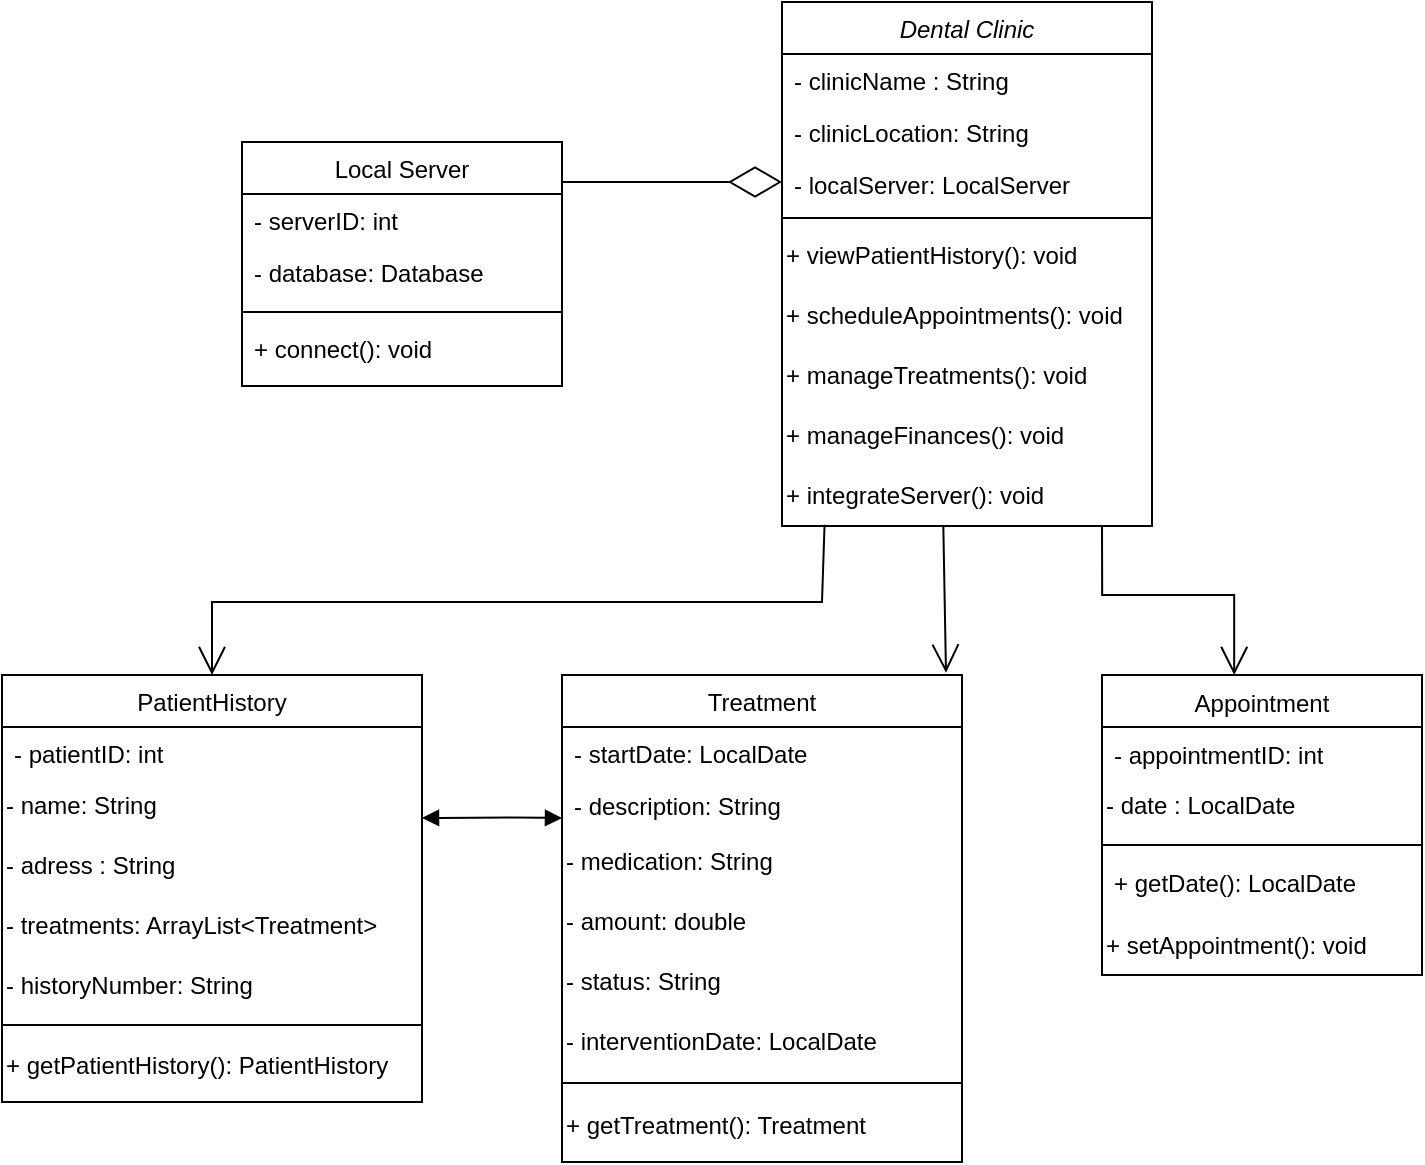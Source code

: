 <mxfile>
    <diagram id="jvQ5TTj0yvEQbc_P4DNl" name="Page-1">
        <mxGraphModel dx="508" dy="419" grid="1" gridSize="10" guides="1" tooltips="1" connect="1" arrows="1" fold="1" page="1" pageScale="1" pageWidth="850" pageHeight="1100" math="0" shadow="0">
            <root>
                <mxCell id="0"/>
                <mxCell id="1" parent="0"/>
                <mxCell id="2" value="Dental Clinic" style="swimlane;fontStyle=2;align=center;verticalAlign=top;childLayout=stackLayout;horizontal=1;startSize=26;horizontalStack=0;resizeParent=1;resizeLast=0;collapsible=1;marginBottom=0;rounded=0;shadow=0;strokeWidth=1;" parent="1" vertex="1">
                    <mxGeometry x="470" y="140" width="185" height="262" as="geometry">
                        <mxRectangle x="230" y="140" width="160" height="26" as="alternateBounds"/>
                    </mxGeometry>
                </mxCell>
                <mxCell id="3" value="- clinicName : String" style="text;align=left;verticalAlign=top;spacingLeft=4;spacingRight=4;overflow=hidden;rotatable=0;points=[[0,0.5],[1,0.5]];portConstraint=eastwest;" parent="2" vertex="1">
                    <mxGeometry y="26" width="185" height="26" as="geometry"/>
                </mxCell>
                <mxCell id="4" value="- clinicLocation: String" style="text;align=left;verticalAlign=top;spacingLeft=4;spacingRight=4;overflow=hidden;rotatable=0;points=[[0,0.5],[1,0.5]];portConstraint=eastwest;rounded=0;shadow=0;html=0;" parent="2" vertex="1">
                    <mxGeometry y="52" width="185" height="26" as="geometry"/>
                </mxCell>
                <mxCell id="5" value="- localServer: LocalServer" style="text;align=left;verticalAlign=top;spacingLeft=4;spacingRight=4;overflow=hidden;rotatable=0;points=[[0,0.5],[1,0.5]];portConstraint=eastwest;rounded=0;shadow=0;html=0;" parent="2" vertex="1">
                    <mxGeometry y="78" width="185" height="26" as="geometry"/>
                </mxCell>
                <mxCell id="6" value="" style="line;html=1;strokeWidth=1;align=left;verticalAlign=middle;spacingTop=-1;spacingLeft=3;spacingRight=3;rotatable=0;labelPosition=right;points=[];portConstraint=eastwest;" parent="2" vertex="1">
                    <mxGeometry y="104" width="185" height="8" as="geometry"/>
                </mxCell>
                <mxCell id="7" value="+ viewPatientHistory(): void" style="text;html=1;align=left;verticalAlign=middle;resizable=0;points=[];autosize=1;strokeColor=none;fillColor=none;" parent="2" vertex="1">
                    <mxGeometry y="112" width="185" height="30" as="geometry"/>
                </mxCell>
                <mxCell id="8" value="+ scheduleAppointments(): void" style="text;html=1;align=left;verticalAlign=middle;resizable=0;points=[];autosize=1;strokeColor=none;fillColor=none;" parent="2" vertex="1">
                    <mxGeometry y="142" width="185" height="30" as="geometry"/>
                </mxCell>
                <mxCell id="9" value="+ manageTreatments(): void" style="text;html=1;align=left;verticalAlign=middle;resizable=0;points=[];autosize=1;strokeColor=none;fillColor=none;" parent="2" vertex="1">
                    <mxGeometry y="172" width="185" height="30" as="geometry"/>
                </mxCell>
                <mxCell id="10" value="+ manageFinances(): void" style="text;html=1;align=left;verticalAlign=middle;resizable=0;points=[];autosize=1;strokeColor=none;fillColor=none;" parent="2" vertex="1">
                    <mxGeometry y="202" width="185" height="30" as="geometry"/>
                </mxCell>
                <mxCell id="11" value="+ integrateServer(): void" style="text;html=1;align=left;verticalAlign=middle;resizable=0;points=[];autosize=1;strokeColor=none;fillColor=none;" parent="2" vertex="1">
                    <mxGeometry y="232" width="185" height="30" as="geometry"/>
                </mxCell>
                <mxCell id="12" value="Local Server" style="swimlane;fontStyle=0;align=center;verticalAlign=top;childLayout=stackLayout;horizontal=1;startSize=26;horizontalStack=0;resizeParent=1;resizeLast=0;collapsible=1;marginBottom=0;rounded=0;shadow=0;strokeWidth=1;" parent="1" vertex="1">
                    <mxGeometry x="200" y="210" width="160" height="122" as="geometry">
                        <mxRectangle x="130" y="380" width="160" height="26" as="alternateBounds"/>
                    </mxGeometry>
                </mxCell>
                <mxCell id="13" value="- serverID: int" style="text;align=left;verticalAlign=top;spacingLeft=4;spacingRight=4;overflow=hidden;rotatable=0;points=[[0,0.5],[1,0.5]];portConstraint=eastwest;" parent="12" vertex="1">
                    <mxGeometry y="26" width="160" height="26" as="geometry"/>
                </mxCell>
                <mxCell id="14" value="- database: Database" style="text;align=left;verticalAlign=top;spacingLeft=4;spacingRight=4;overflow=hidden;rotatable=0;points=[[0,0.5],[1,0.5]];portConstraint=eastwest;rounded=0;shadow=0;html=0;" parent="12" vertex="1">
                    <mxGeometry y="52" width="160" height="28" as="geometry"/>
                </mxCell>
                <mxCell id="15" value="" style="line;html=1;strokeWidth=1;align=left;verticalAlign=middle;spacingTop=-1;spacingLeft=3;spacingRight=3;rotatable=0;labelPosition=right;points=[];portConstraint=eastwest;" parent="12" vertex="1">
                    <mxGeometry y="80" width="160" height="10" as="geometry"/>
                </mxCell>
                <mxCell id="16" value="+ connect(): void" style="text;align=left;verticalAlign=top;spacingLeft=4;spacingRight=4;overflow=hidden;rotatable=0;points=[[0,0.5],[1,0.5]];portConstraint=eastwest;fontStyle=0" parent="12" vertex="1">
                    <mxGeometry y="90" width="160" height="26" as="geometry"/>
                </mxCell>
                <mxCell id="17" value="PatientHistory" style="swimlane;fontStyle=0;align=center;verticalAlign=top;childLayout=stackLayout;horizontal=1;startSize=26;horizontalStack=0;resizeParent=1;resizeLast=0;collapsible=1;marginBottom=0;rounded=0;shadow=0;strokeWidth=1;" parent="1" vertex="1">
                    <mxGeometry x="80" y="476.5" width="210" height="213.5" as="geometry">
                        <mxRectangle x="340" y="380" width="170" height="26" as="alternateBounds"/>
                    </mxGeometry>
                </mxCell>
                <mxCell id="18" value="- patientID: int&#10;" style="text;align=left;verticalAlign=top;spacingLeft=4;spacingRight=4;overflow=hidden;rotatable=0;points=[[0,0.5],[1,0.5]];portConstraint=eastwest;" parent="17" vertex="1">
                    <mxGeometry y="26" width="210" height="24" as="geometry"/>
                </mxCell>
                <mxCell id="19" value="- name: String" style="text;html=1;align=left;verticalAlign=middle;resizable=0;points=[];autosize=1;strokeColor=none;fillColor=none;" parent="17" vertex="1">
                    <mxGeometry y="50" width="210" height="30" as="geometry"/>
                </mxCell>
                <mxCell id="41" value="- adress : String" style="text;html=1;align=left;verticalAlign=middle;resizable=0;points=[];autosize=1;strokeColor=none;fillColor=none;" vertex="1" parent="17">
                    <mxGeometry y="80" width="210" height="30" as="geometry"/>
                </mxCell>
                <mxCell id="42" value="- treatments: ArrayList&amp;lt;Treatment&amp;gt;" style="text;html=1;align=left;verticalAlign=middle;resizable=0;points=[];autosize=1;strokeColor=none;fillColor=none;" vertex="1" parent="17">
                    <mxGeometry y="110" width="210" height="30" as="geometry"/>
                </mxCell>
                <mxCell id="52" value="- historyNumber: String" style="text;html=1;align=left;verticalAlign=middle;resizable=0;points=[];autosize=1;strokeColor=none;fillColor=none;" vertex="1" parent="17">
                    <mxGeometry y="140" width="210" height="30" as="geometry"/>
                </mxCell>
                <mxCell id="20" value="" style="line;html=1;strokeWidth=1;align=left;verticalAlign=middle;spacingTop=-1;spacingLeft=3;spacingRight=3;rotatable=0;labelPosition=right;points=[];portConstraint=eastwest;" parent="17" vertex="1">
                    <mxGeometry y="170" width="210" height="10" as="geometry"/>
                </mxCell>
                <mxCell id="22" value="+ getPatientHistory(): PatientHistory" style="text;html=1;align=left;verticalAlign=middle;resizable=0;points=[];autosize=1;strokeColor=none;fillColor=none;" parent="17" vertex="1">
                    <mxGeometry y="180" width="210" height="30" as="geometry"/>
                </mxCell>
                <mxCell id="23" value="Treatment" style="swimlane;fontStyle=0;align=center;verticalAlign=top;childLayout=stackLayout;horizontal=1;startSize=26;horizontalStack=0;resizeParent=1;resizeLast=0;collapsible=1;marginBottom=0;rounded=0;shadow=0;strokeWidth=1;" parent="1" vertex="1">
                    <mxGeometry x="360" y="476.5" width="200" height="243.5" as="geometry">
                        <mxRectangle x="550" y="140" width="160" height="26" as="alternateBounds"/>
                    </mxGeometry>
                </mxCell>
                <mxCell id="24" value="- startDate: LocalDate" style="text;align=left;verticalAlign=top;spacingLeft=4;spacingRight=4;overflow=hidden;rotatable=0;points=[[0,0.5],[1,0.5]];portConstraint=eastwest;" parent="23" vertex="1">
                    <mxGeometry y="26" width="200" height="26" as="geometry"/>
                </mxCell>
                <mxCell id="25" value="- description: String" style="text;align=left;verticalAlign=top;spacingLeft=4;spacingRight=4;overflow=hidden;rotatable=0;points=[[0,0.5],[1,0.5]];portConstraint=eastwest;rounded=0;shadow=0;html=0;" parent="23" vertex="1">
                    <mxGeometry y="52" width="200" height="26" as="geometry"/>
                </mxCell>
                <mxCell id="44" value="- medication: String" style="text;html=1;align=left;verticalAlign=middle;resizable=0;points=[];autosize=1;strokeColor=none;fillColor=none;" vertex="1" parent="23">
                    <mxGeometry y="78" width="200" height="30" as="geometry"/>
                </mxCell>
                <mxCell id="45" value="- amount: double" style="text;html=1;align=left;verticalAlign=middle;resizable=0;points=[];autosize=1;strokeColor=none;fillColor=none;" vertex="1" parent="23">
                    <mxGeometry y="108" width="200" height="30" as="geometry"/>
                </mxCell>
                <mxCell id="46" value="- status: String" style="text;html=1;align=left;verticalAlign=middle;resizable=0;points=[];autosize=1;strokeColor=none;fillColor=none;" vertex="1" parent="23">
                    <mxGeometry y="138" width="200" height="30" as="geometry"/>
                </mxCell>
                <mxCell id="47" value="- interventionDate: LocalDate" style="text;html=1;align=left;verticalAlign=middle;resizable=0;points=[];autosize=1;strokeColor=none;fillColor=none;" vertex="1" parent="23">
                    <mxGeometry y="168" width="200" height="30" as="geometry"/>
                </mxCell>
                <mxCell id="26" value="" style="line;html=1;strokeWidth=1;align=left;verticalAlign=middle;spacingTop=-1;spacingLeft=3;spacingRight=3;rotatable=0;labelPosition=right;points=[];portConstraint=eastwest;" parent="23" vertex="1">
                    <mxGeometry y="198" width="200" height="12" as="geometry"/>
                </mxCell>
                <mxCell id="28" value="+ getTreatment(): Treatment" style="text;html=1;align=left;verticalAlign=middle;resizable=0;points=[];autosize=1;strokeColor=none;fillColor=none;" parent="23" vertex="1">
                    <mxGeometry y="210" width="200" height="30" as="geometry"/>
                </mxCell>
                <mxCell id="29" value="&lt;span style=&quot;font-weight: normal;&quot;&gt;Appointment&lt;/span&gt;" style="swimlane;fontStyle=1;align=center;verticalAlign=top;childLayout=stackLayout;horizontal=1;startSize=26;horizontalStack=0;resizeParent=1;resizeParentMax=0;resizeLast=0;collapsible=1;marginBottom=0;whiteSpace=wrap;html=1;" parent="1" vertex="1">
                    <mxGeometry x="630" y="476.5" width="160" height="150" as="geometry"/>
                </mxCell>
                <mxCell id="30" value="- appointmentID: int" style="text;strokeColor=none;fillColor=none;align=left;verticalAlign=top;spacingLeft=4;spacingRight=4;overflow=hidden;rotatable=0;points=[[0,0.5],[1,0.5]];portConstraint=eastwest;whiteSpace=wrap;html=1;" parent="29" vertex="1">
                    <mxGeometry y="26" width="160" height="24" as="geometry"/>
                </mxCell>
                <mxCell id="31" value="- date : LocalDate" style="text;html=1;align=left;verticalAlign=middle;resizable=0;points=[];autosize=1;strokeColor=none;fillColor=none;" parent="29" vertex="1">
                    <mxGeometry y="50" width="160" height="30" as="geometry"/>
                </mxCell>
                <mxCell id="32" value="" style="line;strokeWidth=1;fillColor=none;align=left;verticalAlign=middle;spacingTop=-1;spacingLeft=3;spacingRight=3;rotatable=0;labelPosition=right;points=[];portConstraint=eastwest;strokeColor=inherit;" parent="29" vertex="1">
                    <mxGeometry y="80" width="160" height="10" as="geometry"/>
                </mxCell>
                <mxCell id="33" value="+ getDate(): LocalDate" style="text;strokeColor=none;fillColor=none;align=left;verticalAlign=top;spacingLeft=4;spacingRight=4;overflow=hidden;rotatable=0;points=[[0,0.5],[1,0.5]];portConstraint=eastwest;whiteSpace=wrap;html=1;" parent="29" vertex="1">
                    <mxGeometry y="90" width="160" height="30" as="geometry"/>
                </mxCell>
                <mxCell id="34" value="+ setAppointment(): void" style="text;html=1;align=left;verticalAlign=middle;resizable=0;points=[];autosize=1;strokeColor=none;fillColor=none;" parent="29" vertex="1">
                    <mxGeometry y="120" width="160" height="30" as="geometry"/>
                </mxCell>
                <mxCell id="35" value="" style="endArrow=diamondThin;endFill=0;endSize=24;html=1;rounded=0;" parent="1" edge="1">
                    <mxGeometry width="160" relative="1" as="geometry">
                        <mxPoint x="360" y="230" as="sourcePoint"/>
                        <mxPoint x="470" y="230" as="targetPoint"/>
                        <Array as="points"/>
                    </mxGeometry>
                </mxCell>
                <mxCell id="36" value="" style="endArrow=block;startArrow=block;endFill=1;startFill=1;html=1;rounded=0;" parent="1" edge="1">
                    <mxGeometry width="160" relative="1" as="geometry">
                        <mxPoint x="290" y="548" as="sourcePoint"/>
                        <mxPoint x="360" y="548" as="targetPoint"/>
                        <Array as="points">
                            <mxPoint x="334" y="547.75"/>
                        </Array>
                    </mxGeometry>
                </mxCell>
                <mxCell id="37" value="" style="endArrow=open;endFill=1;endSize=12;html=1;rounded=0;entryX=0.5;entryY=0;entryDx=0;entryDy=0;exitX=0.115;exitY=0.978;exitDx=0;exitDy=0;exitPerimeter=0;" parent="1" target="17" edge="1" source="11">
                    <mxGeometry width="160" relative="1" as="geometry">
                        <mxPoint x="510" y="420" as="sourcePoint"/>
                        <mxPoint x="236" y="475.18" as="targetPoint"/>
                        <Array as="points">
                            <mxPoint x="490" y="440"/>
                            <mxPoint x="185" y="440"/>
                        </Array>
                    </mxGeometry>
                </mxCell>
                <mxCell id="38" value="" style="endArrow=open;endFill=1;endSize=12;html=1;rounded=0;entryX=0.96;entryY=0.029;entryDx=0;entryDy=0;exitX=0.436;exitY=1.178;exitDx=0;exitDy=0;exitPerimeter=0;entryPerimeter=0;" parent="1" edge="1">
                    <mxGeometry width="160" relative="1" as="geometry">
                        <mxPoint x="550.66" y="402.0" as="sourcePoint"/>
                        <mxPoint x="552" y="475.322" as="targetPoint"/>
                    </mxGeometry>
                </mxCell>
                <mxCell id="39" value="" style="endArrow=open;endFill=1;endSize=12;html=1;rounded=0;exitX=0.886;exitY=1.111;exitDx=0;exitDy=0;exitPerimeter=0;" parent="1" edge="1">
                    <mxGeometry width="160" relative="1" as="geometry">
                        <mxPoint x="630.0" y="401.83" as="sourcePoint"/>
                        <mxPoint x="696.09" y="476.5" as="targetPoint"/>
                        <Array as="points">
                            <mxPoint x="630.09" y="436.5"/>
                            <mxPoint x="696.09" y="436.5"/>
                        </Array>
                    </mxGeometry>
                </mxCell>
            </root>
        </mxGraphModel>
    </diagram>
</mxfile>